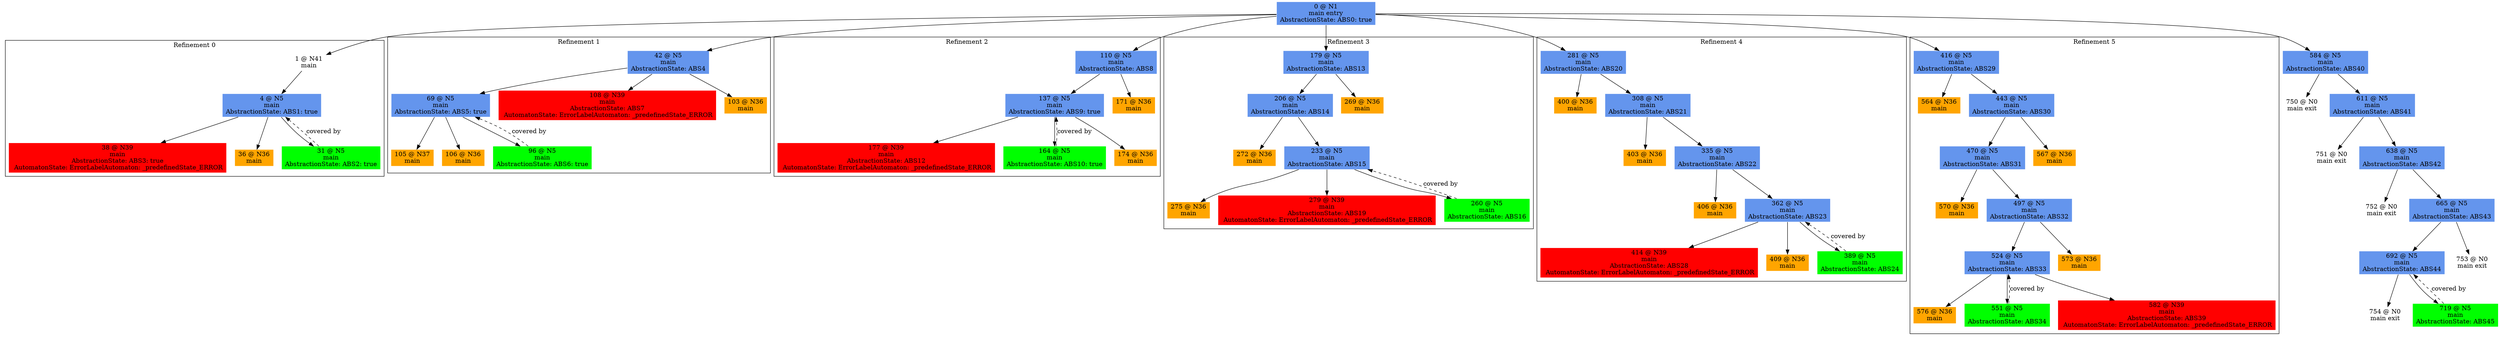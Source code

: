digraph ARG {
node [style="filled" shape="box" color="white"]
subgraph cluster_0 {
label="Refinement 0"
1 [label="1 @ N41\nmain\n" id="1"]
4 [fillcolor="cornflowerblue" label="4 @ N5\nmain\nAbstractionState: ABS1: true\n" id="4"]
38 [fillcolor="red" label="38 @ N39\nmain\nAbstractionState: ABS3: true\n AutomatonState: ErrorLabelAutomaton: _predefinedState_ERROR\n" id="38"]
36 [fillcolor="orange" label="36 @ N36\nmain\n" id="36"]
31 [fillcolor="green" label="31 @ N5\nmain\nAbstractionState: ABS2: true\n" id="31"]
1 -> 4 []
31 -> 4 [style="dashed" weight="0" label="covered by"]
4 -> 31 []
4 -> 36 []
4 -> 38 []
}
0 -> 1
subgraph cluster_1 {
label="Refinement 1"
42 [fillcolor="cornflowerblue" label="42 @ N5\nmain\nAbstractionState: ABS4\n" id="42"]
69 [fillcolor="cornflowerblue" label="69 @ N5\nmain\nAbstractionState: ABS5: true\n" id="69"]
105 [fillcolor="orange" label="105 @ N37\nmain\n" id="105"]
106 [fillcolor="orange" label="106 @ N36\nmain\n" id="106"]
96 [fillcolor="green" label="96 @ N5\nmain\nAbstractionState: ABS6: true\n" id="96"]
108 [fillcolor="red" label="108 @ N39\nmain\nAbstractionState: ABS7\n AutomatonState: ErrorLabelAutomaton: _predefinedState_ERROR\n" id="108"]
103 [fillcolor="orange" label="103 @ N36\nmain\n" id="103"]
42 -> 103 []
42 -> 108 []
42 -> 69 []
96 -> 69 [style="dashed" weight="0" label="covered by"]
69 -> 96 []
69 -> 106 []
69 -> 105 []
}
0 -> 42
subgraph cluster_2 {
label="Refinement 2"
110 [fillcolor="cornflowerblue" label="110 @ N5\nmain\nAbstractionState: ABS8\n" id="110"]
137 [fillcolor="cornflowerblue" label="137 @ N5\nmain\nAbstractionState: ABS9: true\n" id="137"]
164 [fillcolor="green" label="164 @ N5\nmain\nAbstractionState: ABS10: true\n" id="164"]
177 [fillcolor="red" label="177 @ N39\nmain\nAbstractionState: ABS12\n AutomatonState: ErrorLabelAutomaton: _predefinedState_ERROR\n" id="177"]
174 [fillcolor="orange" label="174 @ N36\nmain\n" id="174"]
171 [fillcolor="orange" label="171 @ N36\nmain\n" id="171"]
110 -> 171 []
110 -> 137 []
164 -> 137 [style="dashed" weight="0" label="covered by"]
137 -> 174 []
137 -> 177 []
137 -> 164 []
}
0 -> 110
subgraph cluster_3 {
label="Refinement 3"
179 [fillcolor="cornflowerblue" label="179 @ N5\nmain\nAbstractionState: ABS13\n" id="179"]
206 [fillcolor="cornflowerblue" label="206 @ N5\nmain\nAbstractionState: ABS14\n" id="206"]
272 [fillcolor="orange" label="272 @ N36\nmain\n" id="272"]
233 [fillcolor="cornflowerblue" label="233 @ N5\nmain\nAbstractionState: ABS15\n" id="233"]
275 [fillcolor="orange" label="275 @ N36\nmain\n" id="275"]
260 [fillcolor="green" label="260 @ N5\nmain\nAbstractionState: ABS16\n" id="260"]
279 [fillcolor="red" label="279 @ N39\nmain\nAbstractionState: ABS19\n AutomatonState: ErrorLabelAutomaton: _predefinedState_ERROR\n" id="279"]
269 [fillcolor="orange" label="269 @ N36\nmain\n" id="269"]
179 -> 269 []
179 -> 206 []
206 -> 233 []
206 -> 272 []
260 -> 233 [style="dashed" weight="0" label="covered by"]
233 -> 279 []
233 -> 260 []
233 -> 275 []
}
0 -> 179
subgraph cluster_4 {
label="Refinement 4"
281 [fillcolor="cornflowerblue" label="281 @ N5\nmain\nAbstractionState: ABS20\n" id="281"]
400 [fillcolor="orange" label="400 @ N36\nmain\n" id="400"]
308 [fillcolor="cornflowerblue" label="308 @ N5\nmain\nAbstractionState: ABS21\n" id="308"]
403 [fillcolor="orange" label="403 @ N36\nmain\n" id="403"]
335 [fillcolor="cornflowerblue" label="335 @ N5\nmain\nAbstractionState: ABS22\n" id="335"]
406 [fillcolor="orange" label="406 @ N36\nmain\n" id="406"]
362 [fillcolor="cornflowerblue" label="362 @ N5\nmain\nAbstractionState: ABS23\n" id="362"]
414 [fillcolor="red" label="414 @ N39\nmain\nAbstractionState: ABS28\n AutomatonState: ErrorLabelAutomaton: _predefinedState_ERROR\n" id="414"]
409 [fillcolor="orange" label="409 @ N36\nmain\n" id="409"]
389 [fillcolor="green" label="389 @ N5\nmain\nAbstractionState: ABS24\n" id="389"]
281 -> 308 []
281 -> 400 []
308 -> 335 []
308 -> 403 []
335 -> 362 []
335 -> 406 []
389 -> 362 [style="dashed" weight="0" label="covered by"]
362 -> 389 []
362 -> 409 []
362 -> 414 []
}
0 -> 281
subgraph cluster_5 {
label="Refinement 5"
416 [fillcolor="cornflowerblue" label="416 @ N5\nmain\nAbstractionState: ABS29\n" id="416"]
564 [fillcolor="orange" label="564 @ N36\nmain\n" id="564"]
443 [fillcolor="cornflowerblue" label="443 @ N5\nmain\nAbstractionState: ABS30\n" id="443"]
470 [fillcolor="cornflowerblue" label="470 @ N5\nmain\nAbstractionState: ABS31\n" id="470"]
570 [fillcolor="orange" label="570 @ N36\nmain\n" id="570"]
497 [fillcolor="cornflowerblue" label="497 @ N5\nmain\nAbstractionState: ABS32\n" id="497"]
524 [fillcolor="cornflowerblue" label="524 @ N5\nmain\nAbstractionState: ABS33\n" id="524"]
551 [fillcolor="green" label="551 @ N5\nmain\nAbstractionState: ABS34\n" id="551"]
576 [fillcolor="orange" label="576 @ N36\nmain\n" id="576"]
582 [fillcolor="red" label="582 @ N39\nmain\nAbstractionState: ABS39\n AutomatonState: ErrorLabelAutomaton: _predefinedState_ERROR\n" id="582"]
573 [fillcolor="orange" label="573 @ N36\nmain\n" id="573"]
567 [fillcolor="orange" label="567 @ N36\nmain\n" id="567"]
416 -> 443 []
416 -> 564 []
443 -> 567 []
443 -> 470 []
470 -> 497 []
470 -> 570 []
497 -> 573 []
497 -> 524 []
551 -> 524 [style="dashed" weight="0" label="covered by"]
524 -> 582 []
524 -> 576 []
524 -> 551 []
}
0 -> 416
0 [fillcolor="cornflowerblue" label="0 @ N1\nmain entry\nAbstractionState: ABS0: true\n" id="0"]
584 [fillcolor="cornflowerblue" label="584 @ N5\nmain\nAbstractionState: ABS40\n" id="584"]
750 [label="750 @ N0\nmain exit\n" id="750"]
611 [fillcolor="cornflowerblue" label="611 @ N5\nmain\nAbstractionState: ABS41\n" id="611"]
751 [label="751 @ N0\nmain exit\n" id="751"]
638 [fillcolor="cornflowerblue" label="638 @ N5\nmain\nAbstractionState: ABS42\n" id="638"]
752 [label="752 @ N0\nmain exit\n" id="752"]
665 [fillcolor="cornflowerblue" label="665 @ N5\nmain\nAbstractionState: ABS43\n" id="665"]
692 [fillcolor="cornflowerblue" label="692 @ N5\nmain\nAbstractionState: ABS44\n" id="692"]
754 [label="754 @ N0\nmain exit\n" id="754"]
719 [fillcolor="green" label="719 @ N5\nmain\nAbstractionState: ABS45\n" id="719"]
753 [label="753 @ N0\nmain exit\n" id="753"]
0 -> 584 []
584 -> 611 []
584 -> 750 []
611 -> 638 []
611 -> 751 []
638 -> 665 []
638 -> 752 []
665 -> 753 []
665 -> 692 []
719 -> 692 [style="dashed" weight="0" label="covered by"]
692 -> 719 []
692 -> 754 []
}
